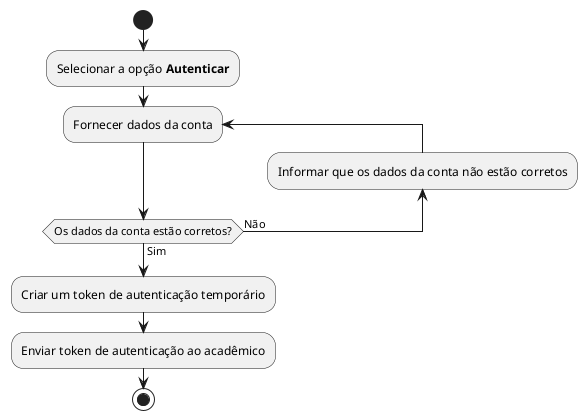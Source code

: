 @startuml autenticar

start
:Selecionar a opção **Autenticar**;
repeat :Fornecer dados da conta;
backward :Informar que os dados da conta não estão corretos;
repeat while (Os dados da conta estão corretos?) is (Não) not (Sim)
:Criar um token de autenticação temporário;
:Enviar token de autenticação ao acadêmico;
stop

@endtuml
